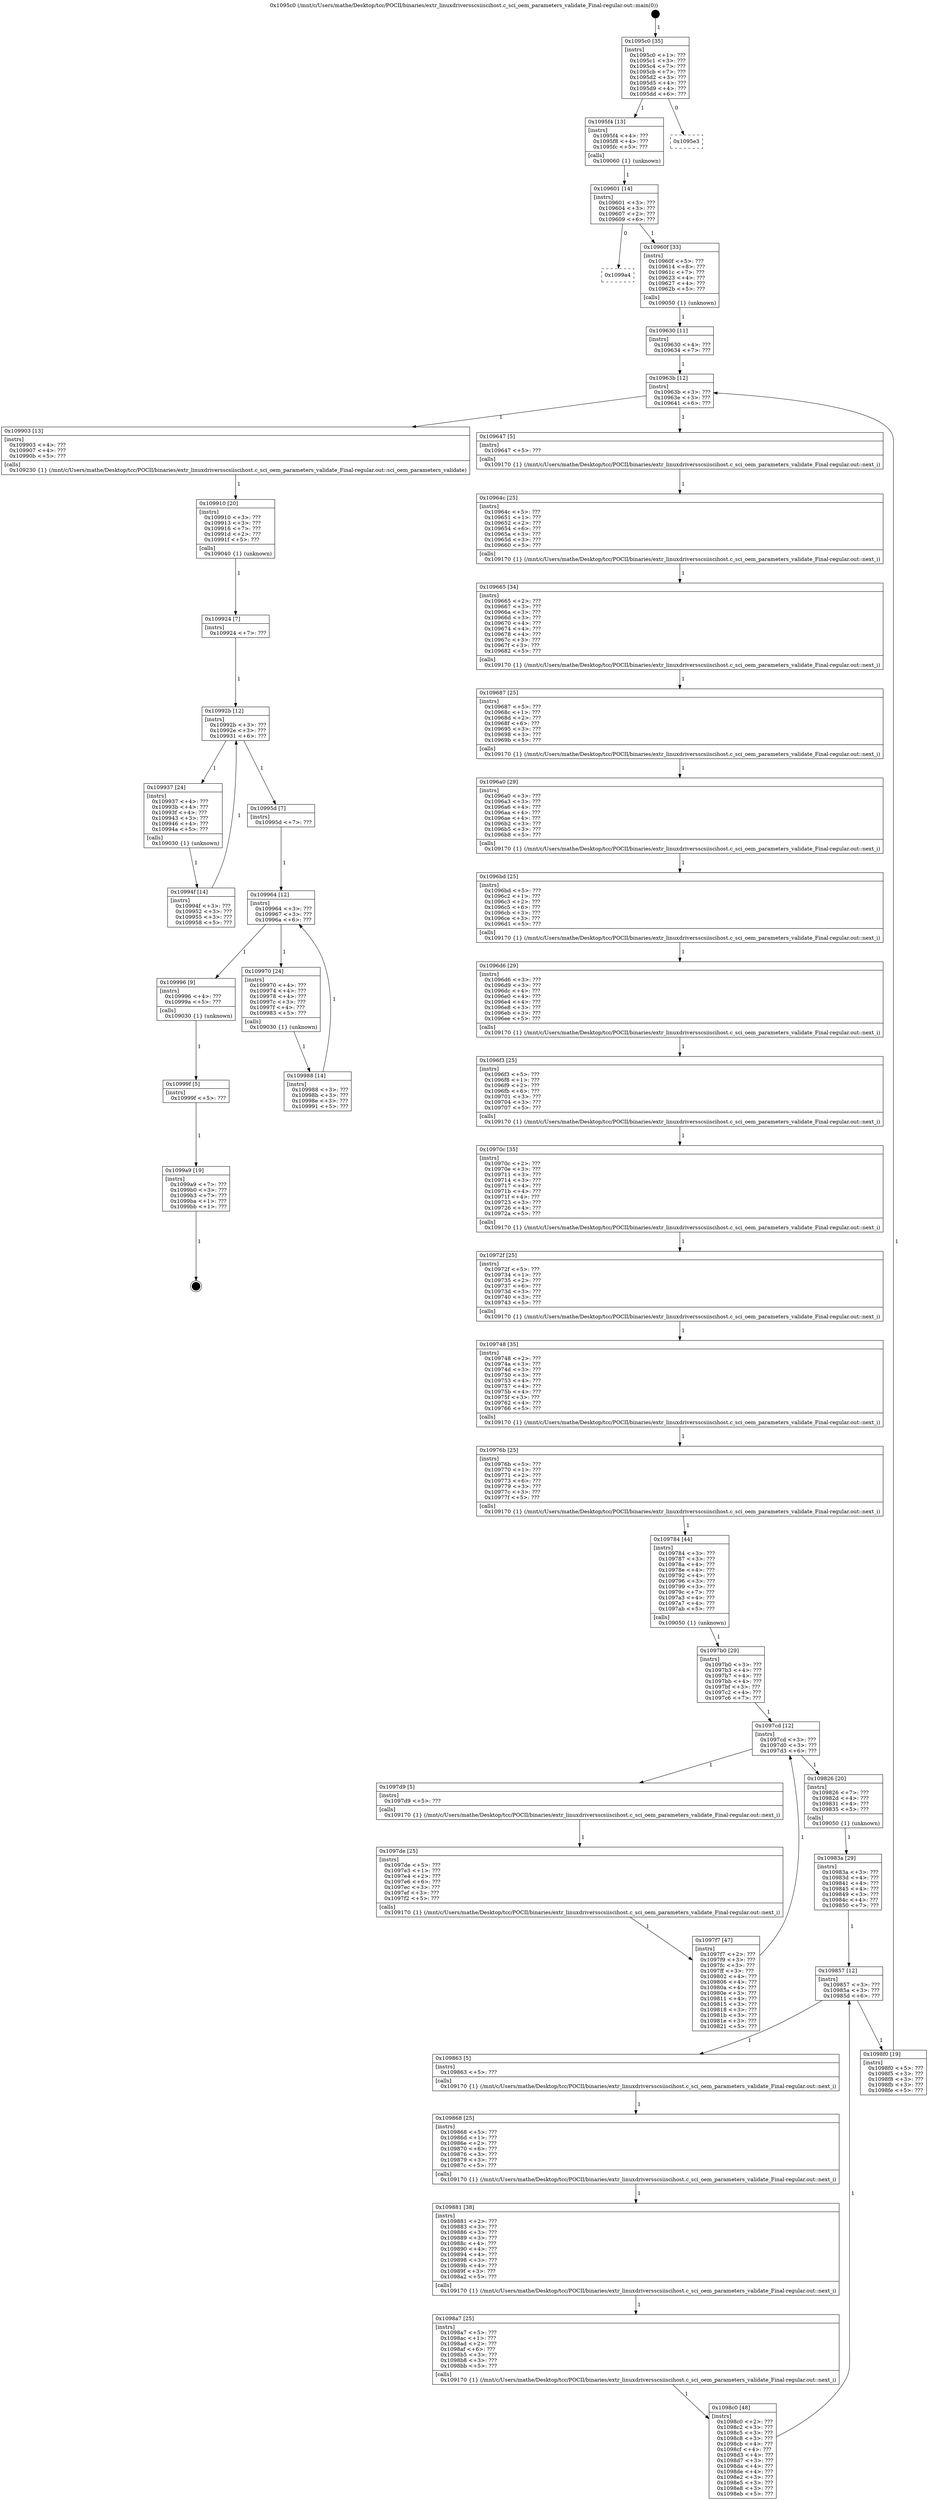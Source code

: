 digraph "0x1095c0" {
  label = "0x1095c0 (/mnt/c/Users/mathe/Desktop/tcc/POCII/binaries/extr_linuxdriversscsiiscihost.c_sci_oem_parameters_validate_Final-regular.out::main(0))"
  labelloc = "t"
  node[shape=record]

  Entry [label="",width=0.3,height=0.3,shape=circle,fillcolor=black,style=filled]
  "0x1095c0" [label="{
     0x1095c0 [35]\l
     | [instrs]\l
     &nbsp;&nbsp;0x1095c0 \<+1\>: ???\l
     &nbsp;&nbsp;0x1095c1 \<+3\>: ???\l
     &nbsp;&nbsp;0x1095c4 \<+7\>: ???\l
     &nbsp;&nbsp;0x1095cb \<+7\>: ???\l
     &nbsp;&nbsp;0x1095d2 \<+3\>: ???\l
     &nbsp;&nbsp;0x1095d5 \<+4\>: ???\l
     &nbsp;&nbsp;0x1095d9 \<+4\>: ???\l
     &nbsp;&nbsp;0x1095dd \<+6\>: ???\l
  }"]
  "0x1095f4" [label="{
     0x1095f4 [13]\l
     | [instrs]\l
     &nbsp;&nbsp;0x1095f4 \<+4\>: ???\l
     &nbsp;&nbsp;0x1095f8 \<+4\>: ???\l
     &nbsp;&nbsp;0x1095fc \<+5\>: ???\l
     | [calls]\l
     &nbsp;&nbsp;0x109060 \{1\} (unknown)\l
  }"]
  "0x1095e3" [label="{
     0x1095e3\l
  }", style=dashed]
  "0x109601" [label="{
     0x109601 [14]\l
     | [instrs]\l
     &nbsp;&nbsp;0x109601 \<+3\>: ???\l
     &nbsp;&nbsp;0x109604 \<+3\>: ???\l
     &nbsp;&nbsp;0x109607 \<+2\>: ???\l
     &nbsp;&nbsp;0x109609 \<+6\>: ???\l
  }"]
  "0x1099a4" [label="{
     0x1099a4\l
  }", style=dashed]
  "0x10960f" [label="{
     0x10960f [33]\l
     | [instrs]\l
     &nbsp;&nbsp;0x10960f \<+5\>: ???\l
     &nbsp;&nbsp;0x109614 \<+8\>: ???\l
     &nbsp;&nbsp;0x10961c \<+7\>: ???\l
     &nbsp;&nbsp;0x109623 \<+4\>: ???\l
     &nbsp;&nbsp;0x109627 \<+4\>: ???\l
     &nbsp;&nbsp;0x10962b \<+5\>: ???\l
     | [calls]\l
     &nbsp;&nbsp;0x109050 \{1\} (unknown)\l
  }"]
  Exit [label="",width=0.3,height=0.3,shape=circle,fillcolor=black,style=filled,peripheries=2]
  "0x10963b" [label="{
     0x10963b [12]\l
     | [instrs]\l
     &nbsp;&nbsp;0x10963b \<+3\>: ???\l
     &nbsp;&nbsp;0x10963e \<+3\>: ???\l
     &nbsp;&nbsp;0x109641 \<+6\>: ???\l
  }"]
  "0x109903" [label="{
     0x109903 [13]\l
     | [instrs]\l
     &nbsp;&nbsp;0x109903 \<+4\>: ???\l
     &nbsp;&nbsp;0x109907 \<+4\>: ???\l
     &nbsp;&nbsp;0x10990b \<+5\>: ???\l
     | [calls]\l
     &nbsp;&nbsp;0x109230 \{1\} (/mnt/c/Users/mathe/Desktop/tcc/POCII/binaries/extr_linuxdriversscsiiscihost.c_sci_oem_parameters_validate_Final-regular.out::sci_oem_parameters_validate)\l
  }"]
  "0x109647" [label="{
     0x109647 [5]\l
     | [instrs]\l
     &nbsp;&nbsp;0x109647 \<+5\>: ???\l
     | [calls]\l
     &nbsp;&nbsp;0x109170 \{1\} (/mnt/c/Users/mathe/Desktop/tcc/POCII/binaries/extr_linuxdriversscsiiscihost.c_sci_oem_parameters_validate_Final-regular.out::next_i)\l
  }"]
  "0x10964c" [label="{
     0x10964c [25]\l
     | [instrs]\l
     &nbsp;&nbsp;0x10964c \<+5\>: ???\l
     &nbsp;&nbsp;0x109651 \<+1\>: ???\l
     &nbsp;&nbsp;0x109652 \<+2\>: ???\l
     &nbsp;&nbsp;0x109654 \<+6\>: ???\l
     &nbsp;&nbsp;0x10965a \<+3\>: ???\l
     &nbsp;&nbsp;0x10965d \<+3\>: ???\l
     &nbsp;&nbsp;0x109660 \<+5\>: ???\l
     | [calls]\l
     &nbsp;&nbsp;0x109170 \{1\} (/mnt/c/Users/mathe/Desktop/tcc/POCII/binaries/extr_linuxdriversscsiiscihost.c_sci_oem_parameters_validate_Final-regular.out::next_i)\l
  }"]
  "0x109665" [label="{
     0x109665 [34]\l
     | [instrs]\l
     &nbsp;&nbsp;0x109665 \<+2\>: ???\l
     &nbsp;&nbsp;0x109667 \<+3\>: ???\l
     &nbsp;&nbsp;0x10966a \<+3\>: ???\l
     &nbsp;&nbsp;0x10966d \<+3\>: ???\l
     &nbsp;&nbsp;0x109670 \<+4\>: ???\l
     &nbsp;&nbsp;0x109674 \<+4\>: ???\l
     &nbsp;&nbsp;0x109678 \<+4\>: ???\l
     &nbsp;&nbsp;0x10967c \<+3\>: ???\l
     &nbsp;&nbsp;0x10967f \<+3\>: ???\l
     &nbsp;&nbsp;0x109682 \<+5\>: ???\l
     | [calls]\l
     &nbsp;&nbsp;0x109170 \{1\} (/mnt/c/Users/mathe/Desktop/tcc/POCII/binaries/extr_linuxdriversscsiiscihost.c_sci_oem_parameters_validate_Final-regular.out::next_i)\l
  }"]
  "0x109687" [label="{
     0x109687 [25]\l
     | [instrs]\l
     &nbsp;&nbsp;0x109687 \<+5\>: ???\l
     &nbsp;&nbsp;0x10968c \<+1\>: ???\l
     &nbsp;&nbsp;0x10968d \<+2\>: ???\l
     &nbsp;&nbsp;0x10968f \<+6\>: ???\l
     &nbsp;&nbsp;0x109695 \<+3\>: ???\l
     &nbsp;&nbsp;0x109698 \<+3\>: ???\l
     &nbsp;&nbsp;0x10969b \<+5\>: ???\l
     | [calls]\l
     &nbsp;&nbsp;0x109170 \{1\} (/mnt/c/Users/mathe/Desktop/tcc/POCII/binaries/extr_linuxdriversscsiiscihost.c_sci_oem_parameters_validate_Final-regular.out::next_i)\l
  }"]
  "0x1096a0" [label="{
     0x1096a0 [29]\l
     | [instrs]\l
     &nbsp;&nbsp;0x1096a0 \<+3\>: ???\l
     &nbsp;&nbsp;0x1096a3 \<+3\>: ???\l
     &nbsp;&nbsp;0x1096a6 \<+4\>: ???\l
     &nbsp;&nbsp;0x1096aa \<+4\>: ???\l
     &nbsp;&nbsp;0x1096ae \<+4\>: ???\l
     &nbsp;&nbsp;0x1096b2 \<+3\>: ???\l
     &nbsp;&nbsp;0x1096b5 \<+3\>: ???\l
     &nbsp;&nbsp;0x1096b8 \<+5\>: ???\l
     | [calls]\l
     &nbsp;&nbsp;0x109170 \{1\} (/mnt/c/Users/mathe/Desktop/tcc/POCII/binaries/extr_linuxdriversscsiiscihost.c_sci_oem_parameters_validate_Final-regular.out::next_i)\l
  }"]
  "0x1096bd" [label="{
     0x1096bd [25]\l
     | [instrs]\l
     &nbsp;&nbsp;0x1096bd \<+5\>: ???\l
     &nbsp;&nbsp;0x1096c2 \<+1\>: ???\l
     &nbsp;&nbsp;0x1096c3 \<+2\>: ???\l
     &nbsp;&nbsp;0x1096c5 \<+6\>: ???\l
     &nbsp;&nbsp;0x1096cb \<+3\>: ???\l
     &nbsp;&nbsp;0x1096ce \<+3\>: ???\l
     &nbsp;&nbsp;0x1096d1 \<+5\>: ???\l
     | [calls]\l
     &nbsp;&nbsp;0x109170 \{1\} (/mnt/c/Users/mathe/Desktop/tcc/POCII/binaries/extr_linuxdriversscsiiscihost.c_sci_oem_parameters_validate_Final-regular.out::next_i)\l
  }"]
  "0x1096d6" [label="{
     0x1096d6 [29]\l
     | [instrs]\l
     &nbsp;&nbsp;0x1096d6 \<+3\>: ???\l
     &nbsp;&nbsp;0x1096d9 \<+3\>: ???\l
     &nbsp;&nbsp;0x1096dc \<+4\>: ???\l
     &nbsp;&nbsp;0x1096e0 \<+4\>: ???\l
     &nbsp;&nbsp;0x1096e4 \<+4\>: ???\l
     &nbsp;&nbsp;0x1096e8 \<+3\>: ???\l
     &nbsp;&nbsp;0x1096eb \<+3\>: ???\l
     &nbsp;&nbsp;0x1096ee \<+5\>: ???\l
     | [calls]\l
     &nbsp;&nbsp;0x109170 \{1\} (/mnt/c/Users/mathe/Desktop/tcc/POCII/binaries/extr_linuxdriversscsiiscihost.c_sci_oem_parameters_validate_Final-regular.out::next_i)\l
  }"]
  "0x1096f3" [label="{
     0x1096f3 [25]\l
     | [instrs]\l
     &nbsp;&nbsp;0x1096f3 \<+5\>: ???\l
     &nbsp;&nbsp;0x1096f8 \<+1\>: ???\l
     &nbsp;&nbsp;0x1096f9 \<+2\>: ???\l
     &nbsp;&nbsp;0x1096fb \<+6\>: ???\l
     &nbsp;&nbsp;0x109701 \<+3\>: ???\l
     &nbsp;&nbsp;0x109704 \<+3\>: ???\l
     &nbsp;&nbsp;0x109707 \<+5\>: ???\l
     | [calls]\l
     &nbsp;&nbsp;0x109170 \{1\} (/mnt/c/Users/mathe/Desktop/tcc/POCII/binaries/extr_linuxdriversscsiiscihost.c_sci_oem_parameters_validate_Final-regular.out::next_i)\l
  }"]
  "0x10970c" [label="{
     0x10970c [35]\l
     | [instrs]\l
     &nbsp;&nbsp;0x10970c \<+2\>: ???\l
     &nbsp;&nbsp;0x10970e \<+3\>: ???\l
     &nbsp;&nbsp;0x109711 \<+3\>: ???\l
     &nbsp;&nbsp;0x109714 \<+3\>: ???\l
     &nbsp;&nbsp;0x109717 \<+4\>: ???\l
     &nbsp;&nbsp;0x10971b \<+4\>: ???\l
     &nbsp;&nbsp;0x10971f \<+4\>: ???\l
     &nbsp;&nbsp;0x109723 \<+3\>: ???\l
     &nbsp;&nbsp;0x109726 \<+4\>: ???\l
     &nbsp;&nbsp;0x10972a \<+5\>: ???\l
     | [calls]\l
     &nbsp;&nbsp;0x109170 \{1\} (/mnt/c/Users/mathe/Desktop/tcc/POCII/binaries/extr_linuxdriversscsiiscihost.c_sci_oem_parameters_validate_Final-regular.out::next_i)\l
  }"]
  "0x10972f" [label="{
     0x10972f [25]\l
     | [instrs]\l
     &nbsp;&nbsp;0x10972f \<+5\>: ???\l
     &nbsp;&nbsp;0x109734 \<+1\>: ???\l
     &nbsp;&nbsp;0x109735 \<+2\>: ???\l
     &nbsp;&nbsp;0x109737 \<+6\>: ???\l
     &nbsp;&nbsp;0x10973d \<+3\>: ???\l
     &nbsp;&nbsp;0x109740 \<+3\>: ???\l
     &nbsp;&nbsp;0x109743 \<+5\>: ???\l
     | [calls]\l
     &nbsp;&nbsp;0x109170 \{1\} (/mnt/c/Users/mathe/Desktop/tcc/POCII/binaries/extr_linuxdriversscsiiscihost.c_sci_oem_parameters_validate_Final-regular.out::next_i)\l
  }"]
  "0x109748" [label="{
     0x109748 [35]\l
     | [instrs]\l
     &nbsp;&nbsp;0x109748 \<+2\>: ???\l
     &nbsp;&nbsp;0x10974a \<+3\>: ???\l
     &nbsp;&nbsp;0x10974d \<+3\>: ???\l
     &nbsp;&nbsp;0x109750 \<+3\>: ???\l
     &nbsp;&nbsp;0x109753 \<+4\>: ???\l
     &nbsp;&nbsp;0x109757 \<+4\>: ???\l
     &nbsp;&nbsp;0x10975b \<+4\>: ???\l
     &nbsp;&nbsp;0x10975f \<+3\>: ???\l
     &nbsp;&nbsp;0x109762 \<+4\>: ???\l
     &nbsp;&nbsp;0x109766 \<+5\>: ???\l
     | [calls]\l
     &nbsp;&nbsp;0x109170 \{1\} (/mnt/c/Users/mathe/Desktop/tcc/POCII/binaries/extr_linuxdriversscsiiscihost.c_sci_oem_parameters_validate_Final-regular.out::next_i)\l
  }"]
  "0x10976b" [label="{
     0x10976b [25]\l
     | [instrs]\l
     &nbsp;&nbsp;0x10976b \<+5\>: ???\l
     &nbsp;&nbsp;0x109770 \<+1\>: ???\l
     &nbsp;&nbsp;0x109771 \<+2\>: ???\l
     &nbsp;&nbsp;0x109773 \<+6\>: ???\l
     &nbsp;&nbsp;0x109779 \<+3\>: ???\l
     &nbsp;&nbsp;0x10977c \<+3\>: ???\l
     &nbsp;&nbsp;0x10977f \<+5\>: ???\l
     | [calls]\l
     &nbsp;&nbsp;0x109170 \{1\} (/mnt/c/Users/mathe/Desktop/tcc/POCII/binaries/extr_linuxdriversscsiiscihost.c_sci_oem_parameters_validate_Final-regular.out::next_i)\l
  }"]
  "0x109784" [label="{
     0x109784 [44]\l
     | [instrs]\l
     &nbsp;&nbsp;0x109784 \<+3\>: ???\l
     &nbsp;&nbsp;0x109787 \<+3\>: ???\l
     &nbsp;&nbsp;0x10978a \<+4\>: ???\l
     &nbsp;&nbsp;0x10978e \<+4\>: ???\l
     &nbsp;&nbsp;0x109792 \<+4\>: ???\l
     &nbsp;&nbsp;0x109796 \<+3\>: ???\l
     &nbsp;&nbsp;0x109799 \<+3\>: ???\l
     &nbsp;&nbsp;0x10979c \<+7\>: ???\l
     &nbsp;&nbsp;0x1097a3 \<+4\>: ???\l
     &nbsp;&nbsp;0x1097a7 \<+4\>: ???\l
     &nbsp;&nbsp;0x1097ab \<+5\>: ???\l
     | [calls]\l
     &nbsp;&nbsp;0x109050 \{1\} (unknown)\l
  }"]
  "0x1097cd" [label="{
     0x1097cd [12]\l
     | [instrs]\l
     &nbsp;&nbsp;0x1097cd \<+3\>: ???\l
     &nbsp;&nbsp;0x1097d0 \<+3\>: ???\l
     &nbsp;&nbsp;0x1097d3 \<+6\>: ???\l
  }"]
  "0x109826" [label="{
     0x109826 [20]\l
     | [instrs]\l
     &nbsp;&nbsp;0x109826 \<+7\>: ???\l
     &nbsp;&nbsp;0x10982d \<+4\>: ???\l
     &nbsp;&nbsp;0x109831 \<+4\>: ???\l
     &nbsp;&nbsp;0x109835 \<+5\>: ???\l
     | [calls]\l
     &nbsp;&nbsp;0x109050 \{1\} (unknown)\l
  }"]
  "0x1097d9" [label="{
     0x1097d9 [5]\l
     | [instrs]\l
     &nbsp;&nbsp;0x1097d9 \<+5\>: ???\l
     | [calls]\l
     &nbsp;&nbsp;0x109170 \{1\} (/mnt/c/Users/mathe/Desktop/tcc/POCII/binaries/extr_linuxdriversscsiiscihost.c_sci_oem_parameters_validate_Final-regular.out::next_i)\l
  }"]
  "0x1097de" [label="{
     0x1097de [25]\l
     | [instrs]\l
     &nbsp;&nbsp;0x1097de \<+5\>: ???\l
     &nbsp;&nbsp;0x1097e3 \<+1\>: ???\l
     &nbsp;&nbsp;0x1097e4 \<+2\>: ???\l
     &nbsp;&nbsp;0x1097e6 \<+6\>: ???\l
     &nbsp;&nbsp;0x1097ec \<+3\>: ???\l
     &nbsp;&nbsp;0x1097ef \<+3\>: ???\l
     &nbsp;&nbsp;0x1097f2 \<+5\>: ???\l
     | [calls]\l
     &nbsp;&nbsp;0x109170 \{1\} (/mnt/c/Users/mathe/Desktop/tcc/POCII/binaries/extr_linuxdriversscsiiscihost.c_sci_oem_parameters_validate_Final-regular.out::next_i)\l
  }"]
  "0x1097f7" [label="{
     0x1097f7 [47]\l
     | [instrs]\l
     &nbsp;&nbsp;0x1097f7 \<+2\>: ???\l
     &nbsp;&nbsp;0x1097f9 \<+3\>: ???\l
     &nbsp;&nbsp;0x1097fc \<+3\>: ???\l
     &nbsp;&nbsp;0x1097ff \<+3\>: ???\l
     &nbsp;&nbsp;0x109802 \<+4\>: ???\l
     &nbsp;&nbsp;0x109806 \<+4\>: ???\l
     &nbsp;&nbsp;0x10980a \<+4\>: ???\l
     &nbsp;&nbsp;0x10980e \<+3\>: ???\l
     &nbsp;&nbsp;0x109811 \<+4\>: ???\l
     &nbsp;&nbsp;0x109815 \<+3\>: ???\l
     &nbsp;&nbsp;0x109818 \<+3\>: ???\l
     &nbsp;&nbsp;0x10981b \<+3\>: ???\l
     &nbsp;&nbsp;0x10981e \<+3\>: ???\l
     &nbsp;&nbsp;0x109821 \<+5\>: ???\l
  }"]
  "0x1097b0" [label="{
     0x1097b0 [29]\l
     | [instrs]\l
     &nbsp;&nbsp;0x1097b0 \<+3\>: ???\l
     &nbsp;&nbsp;0x1097b3 \<+4\>: ???\l
     &nbsp;&nbsp;0x1097b7 \<+4\>: ???\l
     &nbsp;&nbsp;0x1097bb \<+4\>: ???\l
     &nbsp;&nbsp;0x1097bf \<+3\>: ???\l
     &nbsp;&nbsp;0x1097c2 \<+4\>: ???\l
     &nbsp;&nbsp;0x1097c6 \<+7\>: ???\l
  }"]
  "0x109857" [label="{
     0x109857 [12]\l
     | [instrs]\l
     &nbsp;&nbsp;0x109857 \<+3\>: ???\l
     &nbsp;&nbsp;0x10985a \<+3\>: ???\l
     &nbsp;&nbsp;0x10985d \<+6\>: ???\l
  }"]
  "0x1098f0" [label="{
     0x1098f0 [19]\l
     | [instrs]\l
     &nbsp;&nbsp;0x1098f0 \<+5\>: ???\l
     &nbsp;&nbsp;0x1098f5 \<+3\>: ???\l
     &nbsp;&nbsp;0x1098f8 \<+3\>: ???\l
     &nbsp;&nbsp;0x1098fb \<+3\>: ???\l
     &nbsp;&nbsp;0x1098fe \<+5\>: ???\l
  }"]
  "0x109863" [label="{
     0x109863 [5]\l
     | [instrs]\l
     &nbsp;&nbsp;0x109863 \<+5\>: ???\l
     | [calls]\l
     &nbsp;&nbsp;0x109170 \{1\} (/mnt/c/Users/mathe/Desktop/tcc/POCII/binaries/extr_linuxdriversscsiiscihost.c_sci_oem_parameters_validate_Final-regular.out::next_i)\l
  }"]
  "0x109868" [label="{
     0x109868 [25]\l
     | [instrs]\l
     &nbsp;&nbsp;0x109868 \<+5\>: ???\l
     &nbsp;&nbsp;0x10986d \<+1\>: ???\l
     &nbsp;&nbsp;0x10986e \<+2\>: ???\l
     &nbsp;&nbsp;0x109870 \<+6\>: ???\l
     &nbsp;&nbsp;0x109876 \<+3\>: ???\l
     &nbsp;&nbsp;0x109879 \<+3\>: ???\l
     &nbsp;&nbsp;0x10987c \<+5\>: ???\l
     | [calls]\l
     &nbsp;&nbsp;0x109170 \{1\} (/mnt/c/Users/mathe/Desktop/tcc/POCII/binaries/extr_linuxdriversscsiiscihost.c_sci_oem_parameters_validate_Final-regular.out::next_i)\l
  }"]
  "0x109881" [label="{
     0x109881 [38]\l
     | [instrs]\l
     &nbsp;&nbsp;0x109881 \<+2\>: ???\l
     &nbsp;&nbsp;0x109883 \<+3\>: ???\l
     &nbsp;&nbsp;0x109886 \<+3\>: ???\l
     &nbsp;&nbsp;0x109889 \<+3\>: ???\l
     &nbsp;&nbsp;0x10988c \<+4\>: ???\l
     &nbsp;&nbsp;0x109890 \<+4\>: ???\l
     &nbsp;&nbsp;0x109894 \<+4\>: ???\l
     &nbsp;&nbsp;0x109898 \<+3\>: ???\l
     &nbsp;&nbsp;0x10989b \<+4\>: ???\l
     &nbsp;&nbsp;0x10989f \<+3\>: ???\l
     &nbsp;&nbsp;0x1098a2 \<+5\>: ???\l
     | [calls]\l
     &nbsp;&nbsp;0x109170 \{1\} (/mnt/c/Users/mathe/Desktop/tcc/POCII/binaries/extr_linuxdriversscsiiscihost.c_sci_oem_parameters_validate_Final-regular.out::next_i)\l
  }"]
  "0x1098a7" [label="{
     0x1098a7 [25]\l
     | [instrs]\l
     &nbsp;&nbsp;0x1098a7 \<+5\>: ???\l
     &nbsp;&nbsp;0x1098ac \<+1\>: ???\l
     &nbsp;&nbsp;0x1098ad \<+2\>: ???\l
     &nbsp;&nbsp;0x1098af \<+6\>: ???\l
     &nbsp;&nbsp;0x1098b5 \<+3\>: ???\l
     &nbsp;&nbsp;0x1098b8 \<+3\>: ???\l
     &nbsp;&nbsp;0x1098bb \<+5\>: ???\l
     | [calls]\l
     &nbsp;&nbsp;0x109170 \{1\} (/mnt/c/Users/mathe/Desktop/tcc/POCII/binaries/extr_linuxdriversscsiiscihost.c_sci_oem_parameters_validate_Final-regular.out::next_i)\l
  }"]
  "0x1098c0" [label="{
     0x1098c0 [48]\l
     | [instrs]\l
     &nbsp;&nbsp;0x1098c0 \<+2\>: ???\l
     &nbsp;&nbsp;0x1098c2 \<+3\>: ???\l
     &nbsp;&nbsp;0x1098c5 \<+3\>: ???\l
     &nbsp;&nbsp;0x1098c8 \<+3\>: ???\l
     &nbsp;&nbsp;0x1098cb \<+4\>: ???\l
     &nbsp;&nbsp;0x1098cf \<+4\>: ???\l
     &nbsp;&nbsp;0x1098d3 \<+4\>: ???\l
     &nbsp;&nbsp;0x1098d7 \<+3\>: ???\l
     &nbsp;&nbsp;0x1098da \<+4\>: ???\l
     &nbsp;&nbsp;0x1098de \<+4\>: ???\l
     &nbsp;&nbsp;0x1098e2 \<+3\>: ???\l
     &nbsp;&nbsp;0x1098e5 \<+3\>: ???\l
     &nbsp;&nbsp;0x1098e8 \<+3\>: ???\l
     &nbsp;&nbsp;0x1098eb \<+5\>: ???\l
  }"]
  "0x10983a" [label="{
     0x10983a [29]\l
     | [instrs]\l
     &nbsp;&nbsp;0x10983a \<+3\>: ???\l
     &nbsp;&nbsp;0x10983d \<+4\>: ???\l
     &nbsp;&nbsp;0x109841 \<+4\>: ???\l
     &nbsp;&nbsp;0x109845 \<+4\>: ???\l
     &nbsp;&nbsp;0x109849 \<+3\>: ???\l
     &nbsp;&nbsp;0x10984c \<+4\>: ???\l
     &nbsp;&nbsp;0x109850 \<+7\>: ???\l
  }"]
  "0x1099a9" [label="{
     0x1099a9 [19]\l
     | [instrs]\l
     &nbsp;&nbsp;0x1099a9 \<+7\>: ???\l
     &nbsp;&nbsp;0x1099b0 \<+3\>: ???\l
     &nbsp;&nbsp;0x1099b3 \<+7\>: ???\l
     &nbsp;&nbsp;0x1099ba \<+1\>: ???\l
     &nbsp;&nbsp;0x1099bb \<+1\>: ???\l
  }"]
  "0x109630" [label="{
     0x109630 [11]\l
     | [instrs]\l
     &nbsp;&nbsp;0x109630 \<+4\>: ???\l
     &nbsp;&nbsp;0x109634 \<+7\>: ???\l
  }"]
  "0x109910" [label="{
     0x109910 [20]\l
     | [instrs]\l
     &nbsp;&nbsp;0x109910 \<+3\>: ???\l
     &nbsp;&nbsp;0x109913 \<+3\>: ???\l
     &nbsp;&nbsp;0x109916 \<+7\>: ???\l
     &nbsp;&nbsp;0x10991d \<+2\>: ???\l
     &nbsp;&nbsp;0x10991f \<+5\>: ???\l
     | [calls]\l
     &nbsp;&nbsp;0x109040 \{1\} (unknown)\l
  }"]
  "0x10992b" [label="{
     0x10992b [12]\l
     | [instrs]\l
     &nbsp;&nbsp;0x10992b \<+3\>: ???\l
     &nbsp;&nbsp;0x10992e \<+3\>: ???\l
     &nbsp;&nbsp;0x109931 \<+6\>: ???\l
  }"]
  "0x109964" [label="{
     0x109964 [12]\l
     | [instrs]\l
     &nbsp;&nbsp;0x109964 \<+3\>: ???\l
     &nbsp;&nbsp;0x109967 \<+3\>: ???\l
     &nbsp;&nbsp;0x10996a \<+6\>: ???\l
  }"]
  "0x109937" [label="{
     0x109937 [24]\l
     | [instrs]\l
     &nbsp;&nbsp;0x109937 \<+4\>: ???\l
     &nbsp;&nbsp;0x10993b \<+4\>: ???\l
     &nbsp;&nbsp;0x10993f \<+4\>: ???\l
     &nbsp;&nbsp;0x109943 \<+3\>: ???\l
     &nbsp;&nbsp;0x109946 \<+4\>: ???\l
     &nbsp;&nbsp;0x10994a \<+5\>: ???\l
     | [calls]\l
     &nbsp;&nbsp;0x109030 \{1\} (unknown)\l
  }"]
  "0x10994f" [label="{
     0x10994f [14]\l
     | [instrs]\l
     &nbsp;&nbsp;0x10994f \<+3\>: ???\l
     &nbsp;&nbsp;0x109952 \<+3\>: ???\l
     &nbsp;&nbsp;0x109955 \<+3\>: ???\l
     &nbsp;&nbsp;0x109958 \<+5\>: ???\l
  }"]
  "0x109924" [label="{
     0x109924 [7]\l
     | [instrs]\l
     &nbsp;&nbsp;0x109924 \<+7\>: ???\l
  }"]
  "0x109996" [label="{
     0x109996 [9]\l
     | [instrs]\l
     &nbsp;&nbsp;0x109996 \<+4\>: ???\l
     &nbsp;&nbsp;0x10999a \<+5\>: ???\l
     | [calls]\l
     &nbsp;&nbsp;0x109030 \{1\} (unknown)\l
  }"]
  "0x109970" [label="{
     0x109970 [24]\l
     | [instrs]\l
     &nbsp;&nbsp;0x109970 \<+4\>: ???\l
     &nbsp;&nbsp;0x109974 \<+4\>: ???\l
     &nbsp;&nbsp;0x109978 \<+4\>: ???\l
     &nbsp;&nbsp;0x10997c \<+3\>: ???\l
     &nbsp;&nbsp;0x10997f \<+4\>: ???\l
     &nbsp;&nbsp;0x109983 \<+5\>: ???\l
     | [calls]\l
     &nbsp;&nbsp;0x109030 \{1\} (unknown)\l
  }"]
  "0x109988" [label="{
     0x109988 [14]\l
     | [instrs]\l
     &nbsp;&nbsp;0x109988 \<+3\>: ???\l
     &nbsp;&nbsp;0x10998b \<+3\>: ???\l
     &nbsp;&nbsp;0x10998e \<+3\>: ???\l
     &nbsp;&nbsp;0x109991 \<+5\>: ???\l
  }"]
  "0x10995d" [label="{
     0x10995d [7]\l
     | [instrs]\l
     &nbsp;&nbsp;0x10995d \<+7\>: ???\l
  }"]
  "0x10999f" [label="{
     0x10999f [5]\l
     | [instrs]\l
     &nbsp;&nbsp;0x10999f \<+5\>: ???\l
  }"]
  Entry -> "0x1095c0" [label=" 1"]
  "0x1095c0" -> "0x1095f4" [label=" 1"]
  "0x1095c0" -> "0x1095e3" [label=" 0"]
  "0x1095f4" -> "0x109601" [label=" 1"]
  "0x109601" -> "0x1099a4" [label=" 0"]
  "0x109601" -> "0x10960f" [label=" 1"]
  "0x1099a9" -> Exit [label=" 1"]
  "0x10960f" -> "0x109630" [label=" 1"]
  "0x10963b" -> "0x109903" [label=" 1"]
  "0x10963b" -> "0x109647" [label=" 1"]
  "0x109647" -> "0x10964c" [label=" 1"]
  "0x10964c" -> "0x109665" [label=" 1"]
  "0x109665" -> "0x109687" [label=" 1"]
  "0x109687" -> "0x1096a0" [label=" 1"]
  "0x1096a0" -> "0x1096bd" [label=" 1"]
  "0x1096bd" -> "0x1096d6" [label=" 1"]
  "0x1096d6" -> "0x1096f3" [label=" 1"]
  "0x1096f3" -> "0x10970c" [label=" 1"]
  "0x10970c" -> "0x10972f" [label=" 1"]
  "0x10972f" -> "0x109748" [label=" 1"]
  "0x109748" -> "0x10976b" [label=" 1"]
  "0x10976b" -> "0x109784" [label=" 1"]
  "0x109784" -> "0x1097b0" [label=" 1"]
  "0x1097cd" -> "0x109826" [label=" 1"]
  "0x1097cd" -> "0x1097d9" [label=" 1"]
  "0x1097d9" -> "0x1097de" [label=" 1"]
  "0x1097de" -> "0x1097f7" [label=" 1"]
  "0x1097b0" -> "0x1097cd" [label=" 1"]
  "0x1097f7" -> "0x1097cd" [label=" 1"]
  "0x109826" -> "0x10983a" [label=" 1"]
  "0x109857" -> "0x1098f0" [label=" 1"]
  "0x109857" -> "0x109863" [label=" 1"]
  "0x109863" -> "0x109868" [label=" 1"]
  "0x109868" -> "0x109881" [label=" 1"]
  "0x109881" -> "0x1098a7" [label=" 1"]
  "0x1098a7" -> "0x1098c0" [label=" 1"]
  "0x10983a" -> "0x109857" [label=" 1"]
  "0x1098c0" -> "0x109857" [label=" 1"]
  "0x10999f" -> "0x1099a9" [label=" 1"]
  "0x109630" -> "0x10963b" [label=" 1"]
  "0x1098f0" -> "0x10963b" [label=" 1"]
  "0x109903" -> "0x109910" [label=" 1"]
  "0x109910" -> "0x109924" [label=" 1"]
  "0x10992b" -> "0x10995d" [label=" 1"]
  "0x10992b" -> "0x109937" [label=" 1"]
  "0x109937" -> "0x10994f" [label=" 1"]
  "0x109924" -> "0x10992b" [label=" 1"]
  "0x10994f" -> "0x10992b" [label=" 1"]
  "0x109964" -> "0x109996" [label=" 1"]
  "0x109964" -> "0x109970" [label=" 1"]
  "0x109970" -> "0x109988" [label=" 1"]
  "0x10995d" -> "0x109964" [label=" 1"]
  "0x109988" -> "0x109964" [label=" 1"]
  "0x109996" -> "0x10999f" [label=" 1"]
}
